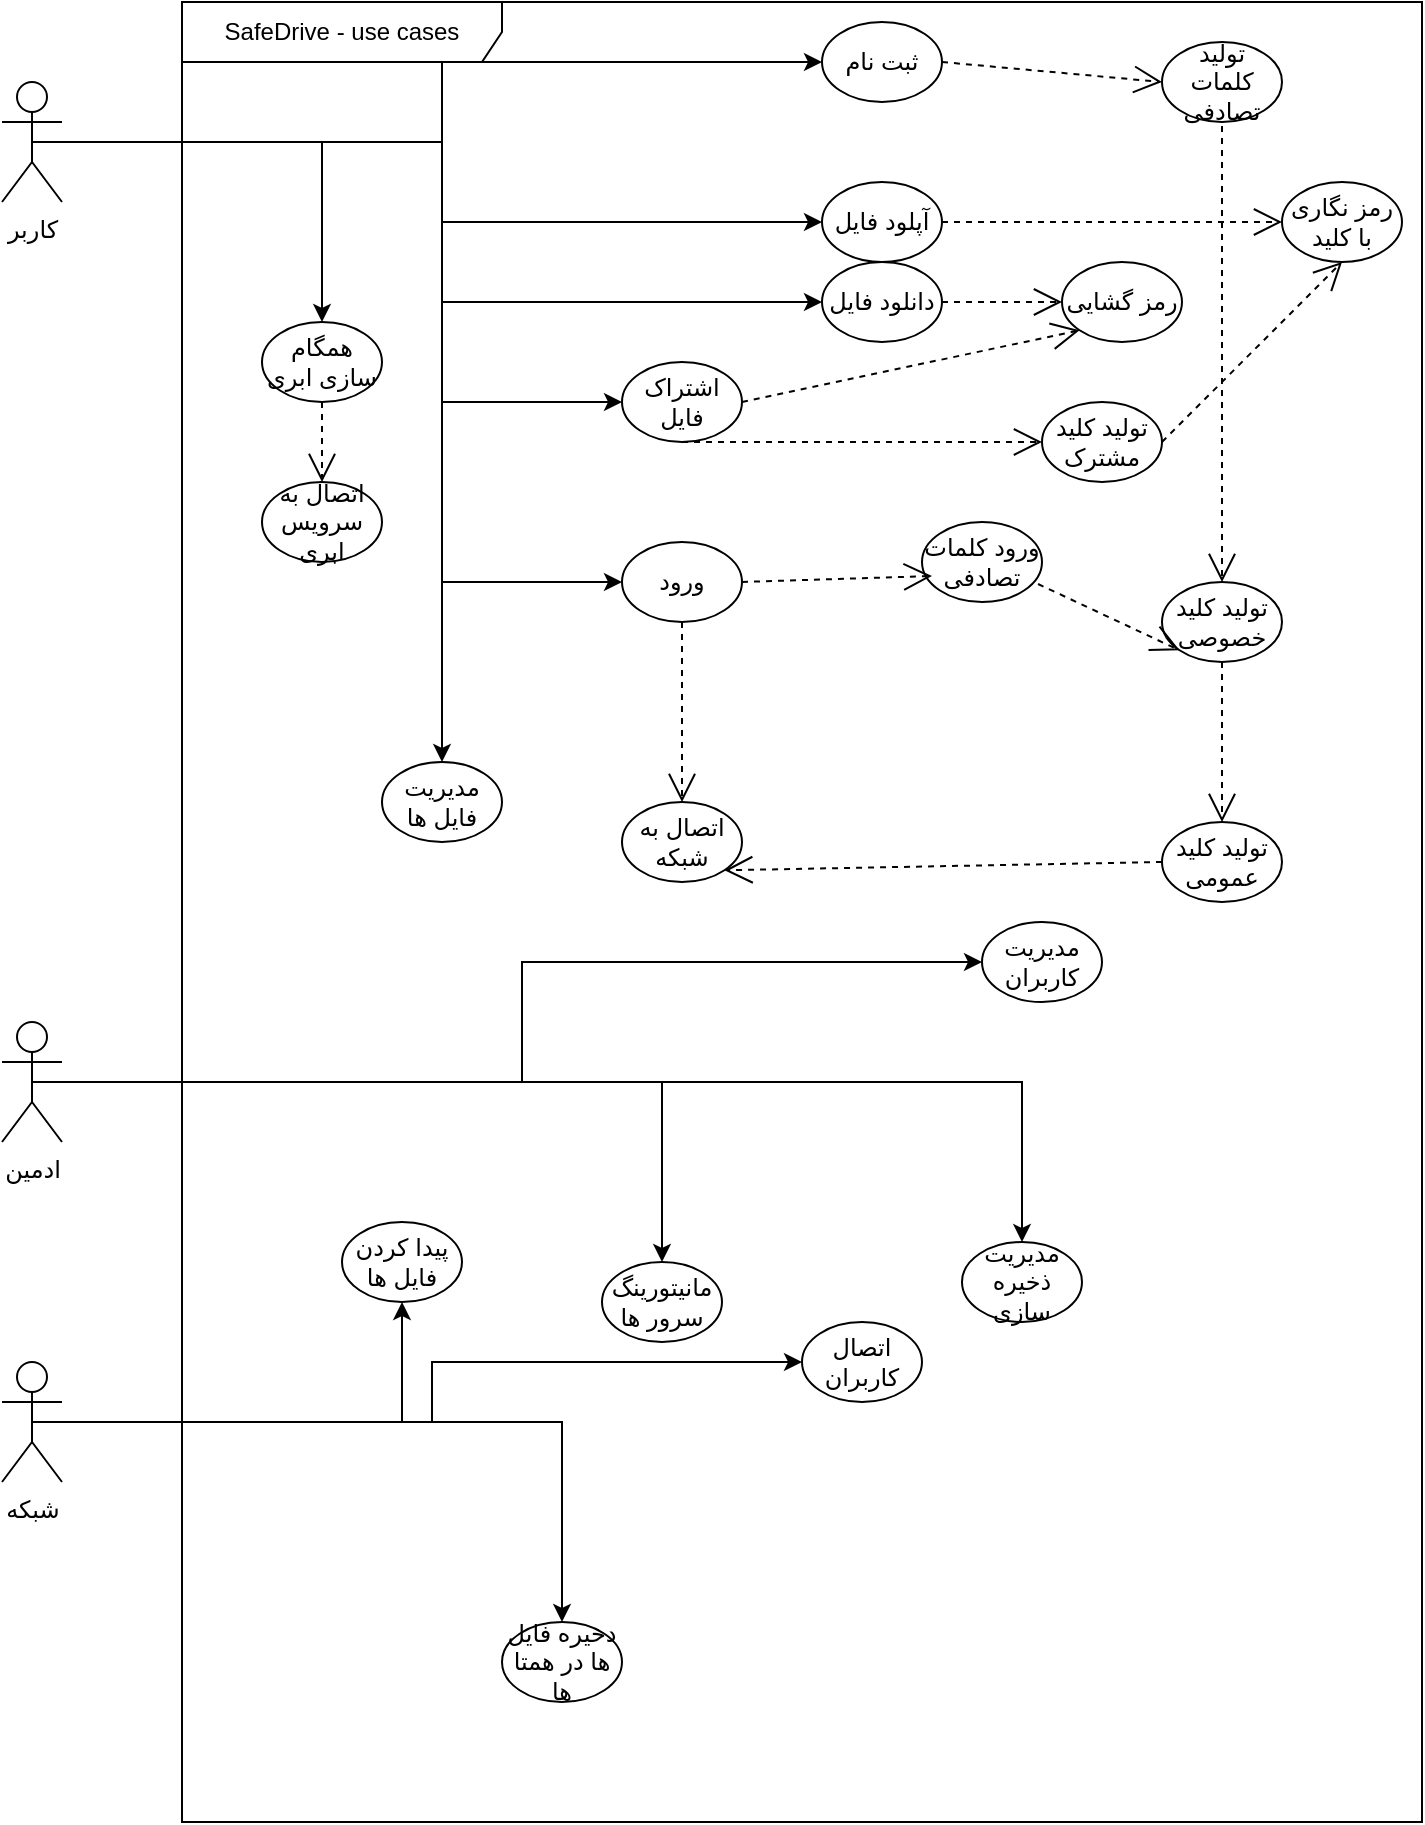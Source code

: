 <mxfile version="26.0.7">
  <diagram name="Page-1" id="YEhjJKSPnRyHB3b2QTLM">
    <mxGraphModel dx="1128" dy="900" grid="1" gridSize="10" guides="1" tooltips="1" connect="1" arrows="1" fold="1" page="1" pageScale="1" pageWidth="850" pageHeight="1100" math="0" shadow="0">
      <root>
        <mxCell id="0" />
        <mxCell id="1" parent="0" />
        <mxCell id="OHewmTsMpt972KVqSZn3-21" style="edgeStyle=orthogonalEdgeStyle;rounded=0;orthogonalLoop=1;jettySize=auto;html=1;exitX=0.5;exitY=0.5;exitDx=0;exitDy=0;exitPerimeter=0;" parent="1" source="lUGRWfGARe6teelx05pl-1" target="OHewmTsMpt972KVqSZn3-20" edge="1">
          <mxGeometry relative="1" as="geometry" />
        </mxCell>
        <mxCell id="OHewmTsMpt972KVqSZn3-25" style="edgeStyle=orthogonalEdgeStyle;rounded=0;orthogonalLoop=1;jettySize=auto;html=1;exitX=0.5;exitY=0.5;exitDx=0;exitDy=0;exitPerimeter=0;entryX=0;entryY=0.5;entryDx=0;entryDy=0;" parent="1" source="lUGRWfGARe6teelx05pl-1" target="lUGRWfGARe6teelx05pl-11" edge="1">
          <mxGeometry relative="1" as="geometry" />
        </mxCell>
        <mxCell id="OHewmTsMpt972KVqSZn3-27" style="edgeStyle=orthogonalEdgeStyle;rounded=0;orthogonalLoop=1;jettySize=auto;html=1;exitX=0.5;exitY=0.5;exitDx=0;exitDy=0;exitPerimeter=0;entryX=0;entryY=0.5;entryDx=0;entryDy=0;" parent="1" source="lUGRWfGARe6teelx05pl-1" target="lUGRWfGARe6teelx05pl-15" edge="1">
          <mxGeometry relative="1" as="geometry" />
        </mxCell>
        <mxCell id="OHewmTsMpt972KVqSZn3-28" style="edgeStyle=orthogonalEdgeStyle;rounded=0;orthogonalLoop=1;jettySize=auto;html=1;exitX=0.5;exitY=0.5;exitDx=0;exitDy=0;exitPerimeter=0;entryX=0;entryY=0.5;entryDx=0;entryDy=0;" parent="1" source="lUGRWfGARe6teelx05pl-1" target="lUGRWfGARe6teelx05pl-14" edge="1">
          <mxGeometry relative="1" as="geometry" />
        </mxCell>
        <mxCell id="OHewmTsMpt972KVqSZn3-29" style="edgeStyle=orthogonalEdgeStyle;rounded=0;orthogonalLoop=1;jettySize=auto;html=1;exitX=0.5;exitY=0.5;exitDx=0;exitDy=0;exitPerimeter=0;entryX=0;entryY=0.5;entryDx=0;entryDy=0;" parent="1" source="lUGRWfGARe6teelx05pl-1" target="lUGRWfGARe6teelx05pl-13" edge="1">
          <mxGeometry relative="1" as="geometry">
            <Array as="points">
              <mxPoint x="290" y="120" />
              <mxPoint x="290" y="250" />
            </Array>
          </mxGeometry>
        </mxCell>
        <mxCell id="OHewmTsMpt972KVqSZn3-37" style="edgeStyle=orthogonalEdgeStyle;rounded=0;orthogonalLoop=1;jettySize=auto;html=1;exitX=0.5;exitY=0.5;exitDx=0;exitDy=0;exitPerimeter=0;entryX=0.5;entryY=0;entryDx=0;entryDy=0;" parent="1" source="lUGRWfGARe6teelx05pl-1" target="OHewmTsMpt972KVqSZn3-36" edge="1">
          <mxGeometry relative="1" as="geometry" />
        </mxCell>
        <mxCell id="OHewmTsMpt972KVqSZn3-47" style="edgeStyle=orthogonalEdgeStyle;rounded=0;orthogonalLoop=1;jettySize=auto;html=1;exitX=0.5;exitY=0.5;exitDx=0;exitDy=0;exitPerimeter=0;entryX=0;entryY=0.5;entryDx=0;entryDy=0;" parent="1" source="lUGRWfGARe6teelx05pl-1" target="lUGRWfGARe6teelx05pl-16" edge="1">
          <mxGeometry relative="1" as="geometry">
            <Array as="points">
              <mxPoint x="290" y="120" />
              <mxPoint x="290" y="340" />
            </Array>
          </mxGeometry>
        </mxCell>
        <object label="&lt;div&gt;کاربر&lt;/div&gt;&lt;div&gt;&lt;br&gt;&lt;/div&gt;" user="کاربر" id="lUGRWfGARe6teelx05pl-1">
          <mxCell style="shape=umlActor;verticalLabelPosition=bottom;verticalAlign=top;html=1;outlineConnect=0;fontFamily=Comic Sans MS;" parent="1" vertex="1">
            <mxGeometry x="70" y="90" width="30" height="60" as="geometry" />
          </mxCell>
        </object>
        <mxCell id="OHewmTsMpt972KVqSZn3-42" style="edgeStyle=orthogonalEdgeStyle;rounded=0;orthogonalLoop=1;jettySize=auto;html=1;exitX=0.5;exitY=0.5;exitDx=0;exitDy=0;exitPerimeter=0;entryX=0;entryY=0.5;entryDx=0;entryDy=0;" parent="1" source="lUGRWfGARe6teelx05pl-47" target="OHewmTsMpt972KVqSZn3-41" edge="1">
          <mxGeometry relative="1" as="geometry" />
        </mxCell>
        <mxCell id="OHewmTsMpt972KVqSZn3-44" style="edgeStyle=orthogonalEdgeStyle;rounded=0;orthogonalLoop=1;jettySize=auto;html=1;exitX=0.5;exitY=0.5;exitDx=0;exitDy=0;exitPerimeter=0;" parent="1" source="lUGRWfGARe6teelx05pl-47" target="OHewmTsMpt972KVqSZn3-43" edge="1">
          <mxGeometry relative="1" as="geometry" />
        </mxCell>
        <mxCell id="OHewmTsMpt972KVqSZn3-46" style="edgeStyle=orthogonalEdgeStyle;rounded=0;orthogonalLoop=1;jettySize=auto;html=1;exitX=0.5;exitY=0.5;exitDx=0;exitDy=0;exitPerimeter=0;" parent="1" source="lUGRWfGARe6teelx05pl-47" target="OHewmTsMpt972KVqSZn3-45" edge="1">
          <mxGeometry relative="1" as="geometry" />
        </mxCell>
        <object label="ادمین" user="کاربر" id="lUGRWfGARe6teelx05pl-47">
          <mxCell style="shape=umlActor;verticalLabelPosition=bottom;verticalAlign=top;html=1;outlineConnect=0;fontFamily=Comic Sans MS;" parent="1" vertex="1">
            <mxGeometry x="70" y="560" width="30" height="60" as="geometry" />
          </mxCell>
        </object>
        <mxCell id="OHewmTsMpt972KVqSZn3-52" style="edgeStyle=orthogonalEdgeStyle;rounded=0;orthogonalLoop=1;jettySize=auto;html=1;exitX=0.5;exitY=0.5;exitDx=0;exitDy=0;exitPerimeter=0;entryX=0;entryY=0.5;entryDx=0;entryDy=0;" parent="1" source="lUGRWfGARe6teelx05pl-62" target="OHewmTsMpt972KVqSZn3-51" edge="1">
          <mxGeometry relative="1" as="geometry" />
        </mxCell>
        <mxCell id="OHewmTsMpt972KVqSZn3-54" style="edgeStyle=orthogonalEdgeStyle;rounded=0;orthogonalLoop=1;jettySize=auto;html=1;exitX=0.5;exitY=0.5;exitDx=0;exitDy=0;exitPerimeter=0;" parent="1" source="lUGRWfGARe6teelx05pl-62" target="OHewmTsMpt972KVqSZn3-53" edge="1">
          <mxGeometry relative="1" as="geometry" />
        </mxCell>
        <mxCell id="OHewmTsMpt972KVqSZn3-84" style="edgeStyle=orthogonalEdgeStyle;rounded=0;orthogonalLoop=1;jettySize=auto;html=1;exitX=0.5;exitY=0.5;exitDx=0;exitDy=0;exitPerimeter=0;" parent="1" source="lUGRWfGARe6teelx05pl-62" target="OHewmTsMpt972KVqSZn3-83" edge="1">
          <mxGeometry relative="1" as="geometry" />
        </mxCell>
        <object label="شبکه" user="کاربر" id="lUGRWfGARe6teelx05pl-62">
          <mxCell style="shape=umlActor;verticalLabelPosition=bottom;verticalAlign=top;html=1;outlineConnect=0;fontFamily=Comic Sans MS;" parent="1" vertex="1">
            <mxGeometry x="70" y="730" width="30" height="60" as="geometry" />
          </mxCell>
        </object>
        <mxCell id="OHewmTsMpt972KVqSZn3-10" value="SafeDrive - use cases" style="shape=umlFrame;whiteSpace=wrap;html=1;pointerEvents=0;recursiveResize=0;container=1;collapsible=0;width=160;" parent="1" vertex="1">
          <mxGeometry x="160" y="50" width="620" height="910" as="geometry" />
        </mxCell>
        <mxCell id="lUGRWfGARe6teelx05pl-11" value="ثبت نام" style="ellipse;whiteSpace=wrap;html=1;" parent="OHewmTsMpt972KVqSZn3-10" vertex="1">
          <mxGeometry x="320" y="10" width="60" height="40" as="geometry" />
        </mxCell>
        <mxCell id="lUGRWfGARe6teelx05pl-13" value="اشتراک فایل" style="ellipse;whiteSpace=wrap;html=1;" parent="OHewmTsMpt972KVqSZn3-10" vertex="1">
          <mxGeometry x="220" y="180" width="60" height="40" as="geometry" />
        </mxCell>
        <mxCell id="lUGRWfGARe6teelx05pl-14" value="دانلود فایل" style="ellipse;whiteSpace=wrap;html=1;" parent="OHewmTsMpt972KVqSZn3-10" vertex="1">
          <mxGeometry x="320" y="130" width="60" height="40" as="geometry" />
        </mxCell>
        <mxCell id="OHewmTsMpt972KVqSZn3-33" style="endArrow=open;endSize=12;dashed=1;html=1;rounded=0;exitX=1;exitY=0.5;exitDx=0;exitDy=0;" parent="OHewmTsMpt972KVqSZn3-10" source="lUGRWfGARe6teelx05pl-15" target="OHewmTsMpt972KVqSZn3-30" edge="1">
          <mxGeometry relative="1" as="geometry" />
        </mxCell>
        <mxCell id="lUGRWfGARe6teelx05pl-15" value="آپلود فایل" style="ellipse;whiteSpace=wrap;html=1;" parent="OHewmTsMpt972KVqSZn3-10" vertex="1">
          <mxGeometry x="320" y="90" width="60" height="40" as="geometry" />
        </mxCell>
        <mxCell id="lUGRWfGARe6teelx05pl-16" value="ورود" style="ellipse;whiteSpace=wrap;html=1;" parent="OHewmTsMpt972KVqSZn3-10" vertex="1">
          <mxGeometry x="220" y="270" width="60" height="40" as="geometry" />
        </mxCell>
        <mxCell id="lUGRWfGARe6teelx05pl-82" style="edgeStyle=orthogonalEdgeStyle;rounded=0;orthogonalLoop=1;jettySize=auto;html=1;exitX=0.5;exitY=1;exitDx=0;exitDy=0;" parent="OHewmTsMpt972KVqSZn3-10" source="lUGRWfGARe6teelx05pl-16" target="lUGRWfGARe6teelx05pl-16" edge="1">
          <mxGeometry relative="1" as="geometry" />
        </mxCell>
        <mxCell id="OHewmTsMpt972KVqSZn3-20" value="مدیریت فایل ها" style="ellipse;whiteSpace=wrap;html=1;" parent="OHewmTsMpt972KVqSZn3-10" vertex="1">
          <mxGeometry x="100" y="380" width="60" height="40" as="geometry" />
        </mxCell>
        <mxCell id="OHewmTsMpt972KVqSZn3-30" value="رمز نگاری با کلید" style="ellipse;whiteSpace=wrap;html=1;" parent="OHewmTsMpt972KVqSZn3-10" vertex="1">
          <mxGeometry x="550" y="90" width="60" height="40" as="geometry" />
        </mxCell>
        <mxCell id="OHewmTsMpt972KVqSZn3-34" value="رمز گشایی" style="ellipse;whiteSpace=wrap;html=1;" parent="OHewmTsMpt972KVqSZn3-10" vertex="1">
          <mxGeometry x="440" y="130" width="60" height="40" as="geometry" />
        </mxCell>
        <mxCell id="OHewmTsMpt972KVqSZn3-35" style="endArrow=open;endSize=12;dashed=1;html=1;rounded=0;exitX=1;exitY=0.5;exitDx=0;exitDy=0;entryX=0;entryY=0.5;entryDx=0;entryDy=0;" parent="OHewmTsMpt972KVqSZn3-10" source="lUGRWfGARe6teelx05pl-14" target="OHewmTsMpt972KVqSZn3-34" edge="1">
          <mxGeometry relative="1" as="geometry">
            <mxPoint x="470" y="130" as="sourcePoint" />
            <mxPoint x="533" y="67" as="targetPoint" />
          </mxGeometry>
        </mxCell>
        <mxCell id="OHewmTsMpt972KVqSZn3-36" value="همگام سازی ابری" style="ellipse;whiteSpace=wrap;html=1;" parent="OHewmTsMpt972KVqSZn3-10" vertex="1">
          <mxGeometry x="40" y="160" width="60" height="40" as="geometry" />
        </mxCell>
        <mxCell id="OHewmTsMpt972KVqSZn3-38" value="اتصال به سرویس ابری" style="ellipse;whiteSpace=wrap;html=1;" parent="OHewmTsMpt972KVqSZn3-10" vertex="1">
          <mxGeometry x="40" y="240" width="60" height="40" as="geometry" />
        </mxCell>
        <mxCell id="OHewmTsMpt972KVqSZn3-40" style="endArrow=open;endSize=12;dashed=1;html=1;rounded=0;exitX=0.5;exitY=1;exitDx=0;exitDy=0;" parent="OHewmTsMpt972KVqSZn3-10" source="OHewmTsMpt972KVqSZn3-36" target="OHewmTsMpt972KVqSZn3-38" edge="1">
          <mxGeometry relative="1" as="geometry">
            <mxPoint x="40" y="160" as="sourcePoint" />
            <mxPoint x="90" y="210" as="targetPoint" />
          </mxGeometry>
        </mxCell>
        <mxCell id="OHewmTsMpt972KVqSZn3-41" value="مدیریت کاربران" style="ellipse;whiteSpace=wrap;html=1;" parent="OHewmTsMpt972KVqSZn3-10" vertex="1">
          <mxGeometry x="400" y="460" width="60" height="40" as="geometry" />
        </mxCell>
        <mxCell id="OHewmTsMpt972KVqSZn3-43" value="مانیتورینگ سرور ها" style="ellipse;whiteSpace=wrap;html=1;" parent="OHewmTsMpt972KVqSZn3-10" vertex="1">
          <mxGeometry x="210" y="630" width="60" height="40" as="geometry" />
        </mxCell>
        <mxCell id="OHewmTsMpt972KVqSZn3-45" value="مدیریت ذخیره سازی" style="ellipse;whiteSpace=wrap;html=1;" parent="OHewmTsMpt972KVqSZn3-10" vertex="1">
          <mxGeometry x="390" y="620" width="60" height="40" as="geometry" />
        </mxCell>
        <mxCell id="OHewmTsMpt972KVqSZn3-48" value="اتصال به شبکه" style="ellipse;whiteSpace=wrap;html=1;" parent="OHewmTsMpt972KVqSZn3-10" vertex="1">
          <mxGeometry x="220" y="400" width="60" height="40" as="geometry" />
        </mxCell>
        <mxCell id="OHewmTsMpt972KVqSZn3-49" style="endArrow=open;endSize=12;dashed=1;html=1;rounded=0;exitX=0.5;exitY=1;exitDx=0;exitDy=0;" parent="OHewmTsMpt972KVqSZn3-10" source="lUGRWfGARe6teelx05pl-16" target="OHewmTsMpt972KVqSZn3-48" edge="1">
          <mxGeometry relative="1" as="geometry">
            <mxPoint x="470" y="250" as="sourcePoint" />
            <mxPoint x="520" y="300" as="targetPoint" />
          </mxGeometry>
        </mxCell>
        <mxCell id="OHewmTsMpt972KVqSZn3-51" value="اتصال کاربران" style="ellipse;whiteSpace=wrap;html=1;" parent="OHewmTsMpt972KVqSZn3-10" vertex="1">
          <mxGeometry x="310" y="660" width="60" height="40" as="geometry" />
        </mxCell>
        <mxCell id="OHewmTsMpt972KVqSZn3-53" value="پیدا کردن فایل ها" style="ellipse;whiteSpace=wrap;html=1;" parent="OHewmTsMpt972KVqSZn3-10" vertex="1">
          <mxGeometry x="80" y="610" width="60" height="40" as="geometry" />
        </mxCell>
        <mxCell id="OHewmTsMpt972KVqSZn3-55" value="تولید کلید خصوصی" style="ellipse;whiteSpace=wrap;html=1;" parent="OHewmTsMpt972KVqSZn3-10" vertex="1">
          <mxGeometry x="490" y="290" width="60" height="40" as="geometry" />
        </mxCell>
        <mxCell id="OHewmTsMpt972KVqSZn3-56" style="endArrow=open;endSize=12;dashed=1;html=1;rounded=0;exitX=0.5;exitY=0;exitDx=0;exitDy=0;entryX=0.5;entryY=0;entryDx=0;entryDy=0;" parent="OHewmTsMpt972KVqSZn3-10" source="OHewmTsMpt972KVqSZn3-63" target="OHewmTsMpt972KVqSZn3-55" edge="1">
          <mxGeometry relative="1" as="geometry">
            <mxPoint x="470" y="170" as="sourcePoint" />
            <mxPoint x="560" y="140" as="targetPoint" />
            <Array as="points">
              <mxPoint x="520" y="140" />
              <mxPoint x="520" y="190" />
            </Array>
          </mxGeometry>
        </mxCell>
        <mxCell id="OHewmTsMpt972KVqSZn3-57" value="تولید کلید عمومی" style="ellipse;whiteSpace=wrap;html=1;" parent="OHewmTsMpt972KVqSZn3-10" vertex="1">
          <mxGeometry x="490" y="410" width="60" height="40" as="geometry" />
        </mxCell>
        <mxCell id="OHewmTsMpt972KVqSZn3-58" style="endArrow=open;endSize=12;dashed=1;html=1;rounded=0;exitX=0.5;exitY=1;exitDx=0;exitDy=0;entryX=0.5;entryY=0;entryDx=0;entryDy=0;" parent="OHewmTsMpt972KVqSZn3-10" source="OHewmTsMpt972KVqSZn3-55" target="OHewmTsMpt972KVqSZn3-57" edge="1">
          <mxGeometry relative="1" as="geometry">
            <mxPoint x="470" y="50" as="sourcePoint" />
            <mxPoint x="520" y="40" as="targetPoint" />
          </mxGeometry>
        </mxCell>
        <mxCell id="OHewmTsMpt972KVqSZn3-61" style="endArrow=open;endSize=12;dashed=1;html=1;rounded=0;exitX=0;exitY=0.5;exitDx=0;exitDy=0;entryX=1;entryY=1;entryDx=0;entryDy=0;" parent="OHewmTsMpt972KVqSZn3-10" source="OHewmTsMpt972KVqSZn3-57" target="OHewmTsMpt972KVqSZn3-48" edge="1">
          <mxGeometry relative="1" as="geometry">
            <mxPoint x="550" y="60" as="sourcePoint" />
            <mxPoint x="550" y="100" as="targetPoint" />
            <Array as="points" />
          </mxGeometry>
        </mxCell>
        <mxCell id="OHewmTsMpt972KVqSZn3-63" value="تولید کلمات تصادفی" style="ellipse;whiteSpace=wrap;html=1;" parent="OHewmTsMpt972KVqSZn3-10" vertex="1">
          <mxGeometry x="490" y="20" width="60" height="40" as="geometry" />
        </mxCell>
        <mxCell id="OHewmTsMpt972KVqSZn3-64" style="endArrow=open;endSize=12;dashed=1;html=1;rounded=0;exitX=1;exitY=0.5;exitDx=0;exitDy=0;entryX=0;entryY=0.5;entryDx=0;entryDy=0;" parent="OHewmTsMpt972KVqSZn3-10" source="lUGRWfGARe6teelx05pl-11" target="OHewmTsMpt972KVqSZn3-63" edge="1">
          <mxGeometry relative="1" as="geometry">
            <mxPoint x="470" y="50" as="sourcePoint" />
            <mxPoint x="520" y="40" as="targetPoint" />
          </mxGeometry>
        </mxCell>
        <mxCell id="OHewmTsMpt972KVqSZn3-65" value="ورود کلمات تصادفی" style="ellipse;whiteSpace=wrap;html=1;" parent="OHewmTsMpt972KVqSZn3-10" vertex="1">
          <mxGeometry x="370" y="260" width="60" height="40" as="geometry" />
        </mxCell>
        <mxCell id="OHewmTsMpt972KVqSZn3-66" style="endArrow=open;endSize=12;dashed=1;html=1;rounded=0;exitX=1;exitY=0.5;exitDx=0;exitDy=0;entryX=0.083;entryY=0.675;entryDx=0;entryDy=0;entryPerimeter=0;" parent="OHewmTsMpt972KVqSZn3-10" source="lUGRWfGARe6teelx05pl-16" target="OHewmTsMpt972KVqSZn3-65" edge="1">
          <mxGeometry relative="1" as="geometry">
            <mxPoint x="390" y="280" as="sourcePoint" />
            <mxPoint x="455" y="309" as="targetPoint" />
          </mxGeometry>
        </mxCell>
        <mxCell id="OHewmTsMpt972KVqSZn3-70" value="تولید کلید مشترک" style="ellipse;whiteSpace=wrap;html=1;" parent="OHewmTsMpt972KVqSZn3-10" vertex="1">
          <mxGeometry x="430" y="200" width="60" height="40" as="geometry" />
        </mxCell>
        <mxCell id="OHewmTsMpt972KVqSZn3-71" style="endArrow=open;endSize=12;dashed=1;html=1;rounded=0;exitX=0.5;exitY=1;exitDx=0;exitDy=0;" parent="OHewmTsMpt972KVqSZn3-10" source="lUGRWfGARe6teelx05pl-13" target="OHewmTsMpt972KVqSZn3-70" edge="1">
          <mxGeometry relative="1" as="geometry">
            <mxPoint x="390" y="160" as="sourcePoint" />
            <mxPoint x="560" y="180" as="targetPoint" />
          </mxGeometry>
        </mxCell>
        <mxCell id="OHewmTsMpt972KVqSZn3-72" style="endArrow=open;endSize=12;dashed=1;html=1;rounded=0;exitX=1;exitY=0.5;exitDx=0;exitDy=0;entryX=0;entryY=1;entryDx=0;entryDy=0;" parent="OHewmTsMpt972KVqSZn3-10" source="lUGRWfGARe6teelx05pl-13" target="OHewmTsMpt972KVqSZn3-34" edge="1">
          <mxGeometry relative="1" as="geometry">
            <mxPoint x="390" y="160" as="sourcePoint" />
            <mxPoint x="560" y="180" as="targetPoint" />
          </mxGeometry>
        </mxCell>
        <mxCell id="OHewmTsMpt972KVqSZn3-77" style="endArrow=open;endSize=12;dashed=1;html=1;rounded=0;exitX=0.967;exitY=0.775;exitDx=0;exitDy=0;entryX=0;entryY=1;entryDx=0;entryDy=0;exitPerimeter=0;" parent="OHewmTsMpt972KVqSZn3-10" source="OHewmTsMpt972KVqSZn3-65" target="OHewmTsMpt972KVqSZn3-55" edge="1">
          <mxGeometry relative="1" as="geometry">
            <mxPoint x="490" y="293" as="sourcePoint" />
            <mxPoint x="545" y="300" as="targetPoint" />
          </mxGeometry>
        </mxCell>
        <mxCell id="OHewmTsMpt972KVqSZn3-80" style="endArrow=open;endSize=12;dashed=1;html=1;rounded=0;exitX=1;exitY=0.5;exitDx=0;exitDy=0;entryX=0.5;entryY=1;entryDx=0;entryDy=0;" parent="OHewmTsMpt972KVqSZn3-10" source="OHewmTsMpt972KVqSZn3-70" target="OHewmTsMpt972KVqSZn3-30" edge="1">
          <mxGeometry relative="1" as="geometry">
            <mxPoint x="500" y="230" as="sourcePoint" />
            <mxPoint x="660" y="230" as="targetPoint" />
          </mxGeometry>
        </mxCell>
        <mxCell id="OHewmTsMpt972KVqSZn3-83" value="دخیره فایل ها در همتا ها" style="ellipse;whiteSpace=wrap;html=1;" parent="1" vertex="1">
          <mxGeometry x="320" y="860" width="60" height="40" as="geometry" />
        </mxCell>
      </root>
    </mxGraphModel>
  </diagram>
</mxfile>
